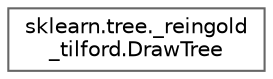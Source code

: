 digraph "Graphical Class Hierarchy"
{
 // LATEX_PDF_SIZE
  bgcolor="transparent";
  edge [fontname=Helvetica,fontsize=10,labelfontname=Helvetica,labelfontsize=10];
  node [fontname=Helvetica,fontsize=10,shape=box,height=0.2,width=0.4];
  rankdir="LR";
  Node0 [id="Node000000",label="sklearn.tree._reingold\l_tilford.DrawTree",height=0.2,width=0.4,color="grey40", fillcolor="white", style="filled",URL="$d1/d63/classsklearn_1_1tree_1_1__reingold__tilford_1_1DrawTree.html",tooltip=" "];
}
